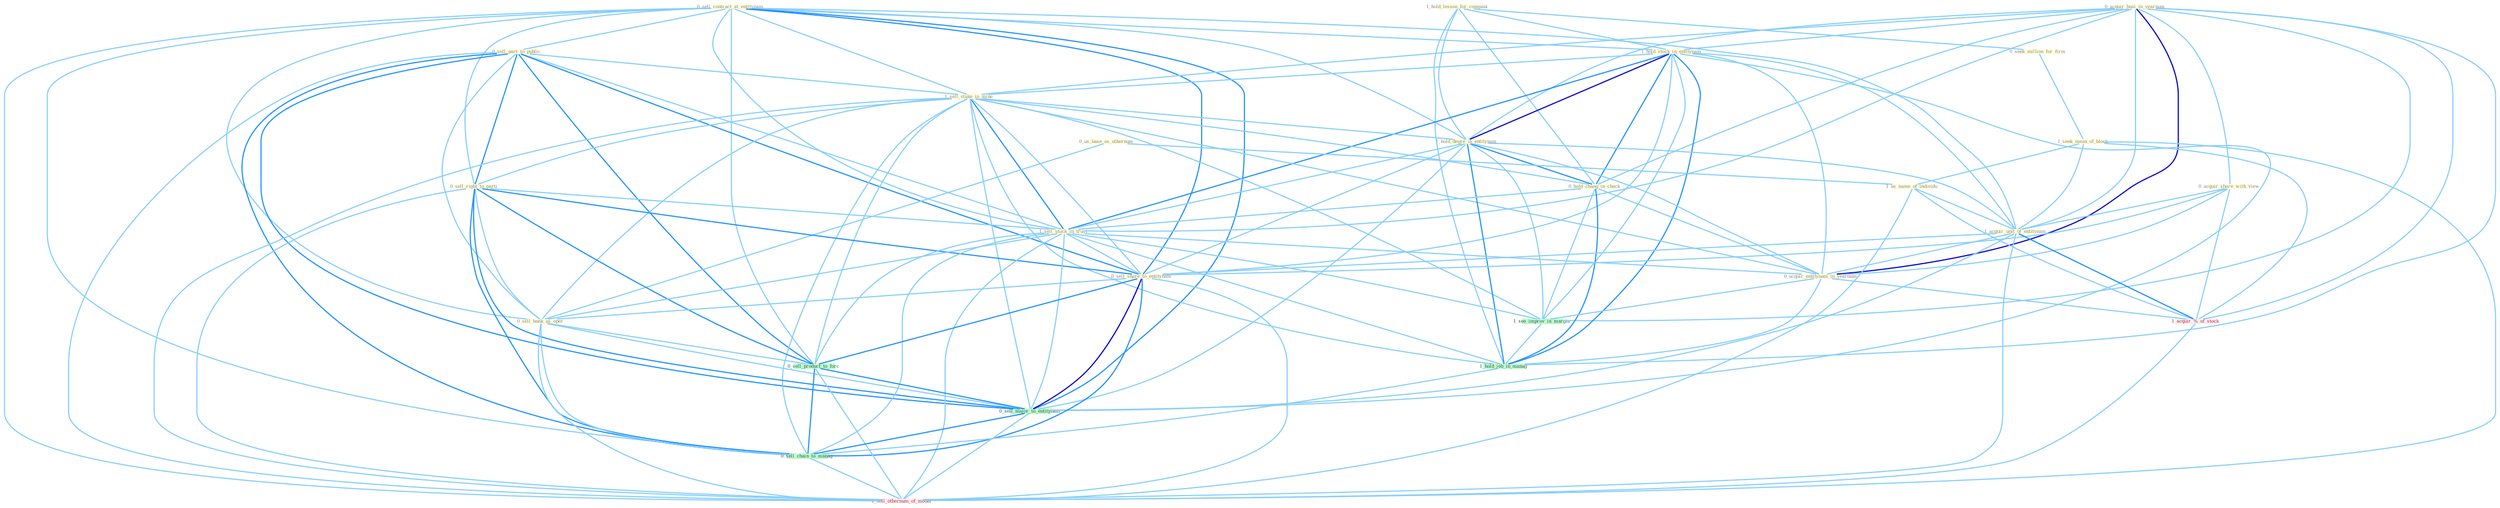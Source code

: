 Graph G{ 
    node
    [shape=polygon,style=filled,width=.5,height=.06,color="#BDFCC9",fixedsize=true,fontsize=4,
    fontcolor="#2f4f4f"];
    {node
    [color="#ffffe0", fontcolor="#8b7d6b"] "0_sell_contract_at_entitynam " "1_hold_lesson_for_compani " "0_acquir_busi_in_yearnum " "1_hold_stock_in_entitynam " "0_seek_million_for_firm " "0_sell_part_to_public " "1_sell_stake_in_mine " "1_hold_degre_in_entitynam " "0_hold_chang_in_check " "0_us_base_as_othernum " "0_acquir_share_with_view " "1_seek_mean_of_block " "1_us_name_of_individu " "0_sell_right_to_parti " "1_acquir_unit_of_entitynam " "1_sell_stock_in_trust " "0_acquir_entitynam_in_yearnum " "0_sell_share_to_entitynam " "0_sell_bank_as_oper "}
{node [color="#fff0f5", fontcolor="#b22222"] "1_acquir_%_of_stock " "1_sell_othernum_of_model "}
edge [color="#B0E2FF"];

	"0_sell_contract_at_entitynam " -- "1_hold_stock_in_entitynam " [w="1", color="#87cefa" ];
	"0_sell_contract_at_entitynam " -- "0_sell_part_to_public " [w="1", color="#87cefa" ];
	"0_sell_contract_at_entitynam " -- "1_sell_stake_in_mine " [w="1", color="#87cefa" ];
	"0_sell_contract_at_entitynam " -- "1_hold_degre_in_entitynam " [w="1", color="#87cefa" ];
	"0_sell_contract_at_entitynam " -- "0_sell_right_to_parti " [w="1", color="#87cefa" ];
	"0_sell_contract_at_entitynam " -- "1_acquir_unit_of_entitynam " [w="1", color="#87cefa" ];
	"0_sell_contract_at_entitynam " -- "1_sell_stock_in_trust " [w="1", color="#87cefa" ];
	"0_sell_contract_at_entitynam " -- "0_sell_share_to_entitynam " [w="2", color="#1e90ff" , len=0.8];
	"0_sell_contract_at_entitynam " -- "0_sell_bank_as_oper " [w="1", color="#87cefa" ];
	"0_sell_contract_at_entitynam " -- "0_sell_product_to_forc " [w="1", color="#87cefa" ];
	"0_sell_contract_at_entitynam " -- "0_sell_major_to_entitynam " [w="2", color="#1e90ff" , len=0.8];
	"0_sell_contract_at_entitynam " -- "0_sell_chain_to_manag " [w="1", color="#87cefa" ];
	"0_sell_contract_at_entitynam " -- "1_sell_othernum_of_model " [w="1", color="#87cefa" ];
	"1_hold_lesson_for_compani " -- "1_hold_stock_in_entitynam " [w="1", color="#87cefa" ];
	"1_hold_lesson_for_compani " -- "0_seek_million_for_firm " [w="1", color="#87cefa" ];
	"1_hold_lesson_for_compani " -- "1_hold_degre_in_entitynam " [w="1", color="#87cefa" ];
	"1_hold_lesson_for_compani " -- "0_hold_chang_in_check " [w="1", color="#87cefa" ];
	"1_hold_lesson_for_compani " -- "1_hold_job_in_manag " [w="1", color="#87cefa" ];
	"0_acquir_busi_in_yearnum " -- "1_hold_stock_in_entitynam " [w="1", color="#87cefa" ];
	"0_acquir_busi_in_yearnum " -- "1_sell_stake_in_mine " [w="1", color="#87cefa" ];
	"0_acquir_busi_in_yearnum " -- "1_hold_degre_in_entitynam " [w="1", color="#87cefa" ];
	"0_acquir_busi_in_yearnum " -- "0_hold_chang_in_check " [w="1", color="#87cefa" ];
	"0_acquir_busi_in_yearnum " -- "0_acquir_share_with_view " [w="1", color="#87cefa" ];
	"0_acquir_busi_in_yearnum " -- "1_acquir_unit_of_entitynam " [w="1", color="#87cefa" ];
	"0_acquir_busi_in_yearnum " -- "1_sell_stock_in_trust " [w="1", color="#87cefa" ];
	"0_acquir_busi_in_yearnum " -- "0_acquir_entitynam_in_yearnum " [w="3", color="#0000cd" , len=0.6];
	"0_acquir_busi_in_yearnum " -- "1_see_improv_in_margin " [w="1", color="#87cefa" ];
	"0_acquir_busi_in_yearnum " -- "1_acquir_%_of_stock " [w="1", color="#87cefa" ];
	"0_acquir_busi_in_yearnum " -- "1_hold_job_in_manag " [w="1", color="#87cefa" ];
	"1_hold_stock_in_entitynam " -- "1_sell_stake_in_mine " [w="1", color="#87cefa" ];
	"1_hold_stock_in_entitynam " -- "1_hold_degre_in_entitynam " [w="3", color="#0000cd" , len=0.6];
	"1_hold_stock_in_entitynam " -- "0_hold_chang_in_check " [w="2", color="#1e90ff" , len=0.8];
	"1_hold_stock_in_entitynam " -- "1_acquir_unit_of_entitynam " [w="1", color="#87cefa" ];
	"1_hold_stock_in_entitynam " -- "1_sell_stock_in_trust " [w="2", color="#1e90ff" , len=0.8];
	"1_hold_stock_in_entitynam " -- "0_acquir_entitynam_in_yearnum " [w="1", color="#87cefa" ];
	"1_hold_stock_in_entitynam " -- "0_sell_share_to_entitynam " [w="1", color="#87cefa" ];
	"1_hold_stock_in_entitynam " -- "1_see_improv_in_margin " [w="1", color="#87cefa" ];
	"1_hold_stock_in_entitynam " -- "1_hold_job_in_manag " [w="2", color="#1e90ff" , len=0.8];
	"1_hold_stock_in_entitynam " -- "0_sell_major_to_entitynam " [w="1", color="#87cefa" ];
	"0_seek_million_for_firm " -- "1_seek_mean_of_block " [w="1", color="#87cefa" ];
	"0_sell_part_to_public " -- "1_sell_stake_in_mine " [w="1", color="#87cefa" ];
	"0_sell_part_to_public " -- "0_sell_right_to_parti " [w="2", color="#1e90ff" , len=0.8];
	"0_sell_part_to_public " -- "1_sell_stock_in_trust " [w="1", color="#87cefa" ];
	"0_sell_part_to_public " -- "0_sell_share_to_entitynam " [w="2", color="#1e90ff" , len=0.8];
	"0_sell_part_to_public " -- "0_sell_bank_as_oper " [w="1", color="#87cefa" ];
	"0_sell_part_to_public " -- "0_sell_product_to_forc " [w="2", color="#1e90ff" , len=0.8];
	"0_sell_part_to_public " -- "0_sell_major_to_entitynam " [w="2", color="#1e90ff" , len=0.8];
	"0_sell_part_to_public " -- "0_sell_chain_to_manag " [w="2", color="#1e90ff" , len=0.8];
	"0_sell_part_to_public " -- "1_sell_othernum_of_model " [w="1", color="#87cefa" ];
	"1_sell_stake_in_mine " -- "1_hold_degre_in_entitynam " [w="1", color="#87cefa" ];
	"1_sell_stake_in_mine " -- "0_hold_chang_in_check " [w="1", color="#87cefa" ];
	"1_sell_stake_in_mine " -- "0_sell_right_to_parti " [w="1", color="#87cefa" ];
	"1_sell_stake_in_mine " -- "1_sell_stock_in_trust " [w="2", color="#1e90ff" , len=0.8];
	"1_sell_stake_in_mine " -- "0_acquir_entitynam_in_yearnum " [w="1", color="#87cefa" ];
	"1_sell_stake_in_mine " -- "0_sell_share_to_entitynam " [w="1", color="#87cefa" ];
	"1_sell_stake_in_mine " -- "0_sell_bank_as_oper " [w="1", color="#87cefa" ];
	"1_sell_stake_in_mine " -- "1_see_improv_in_margin " [w="1", color="#87cefa" ];
	"1_sell_stake_in_mine " -- "1_hold_job_in_manag " [w="1", color="#87cefa" ];
	"1_sell_stake_in_mine " -- "0_sell_product_to_forc " [w="1", color="#87cefa" ];
	"1_sell_stake_in_mine " -- "0_sell_major_to_entitynam " [w="1", color="#87cefa" ];
	"1_sell_stake_in_mine " -- "0_sell_chain_to_manag " [w="1", color="#87cefa" ];
	"1_sell_stake_in_mine " -- "1_sell_othernum_of_model " [w="1", color="#87cefa" ];
	"1_hold_degre_in_entitynam " -- "0_hold_chang_in_check " [w="2", color="#1e90ff" , len=0.8];
	"1_hold_degre_in_entitynam " -- "1_acquir_unit_of_entitynam " [w="1", color="#87cefa" ];
	"1_hold_degre_in_entitynam " -- "1_sell_stock_in_trust " [w="1", color="#87cefa" ];
	"1_hold_degre_in_entitynam " -- "0_acquir_entitynam_in_yearnum " [w="1", color="#87cefa" ];
	"1_hold_degre_in_entitynam " -- "0_sell_share_to_entitynam " [w="1", color="#87cefa" ];
	"1_hold_degre_in_entitynam " -- "1_see_improv_in_margin " [w="1", color="#87cefa" ];
	"1_hold_degre_in_entitynam " -- "1_hold_job_in_manag " [w="2", color="#1e90ff" , len=0.8];
	"1_hold_degre_in_entitynam " -- "0_sell_major_to_entitynam " [w="1", color="#87cefa" ];
	"0_hold_chang_in_check " -- "1_sell_stock_in_trust " [w="1", color="#87cefa" ];
	"0_hold_chang_in_check " -- "0_acquir_entitynam_in_yearnum " [w="1", color="#87cefa" ];
	"0_hold_chang_in_check " -- "1_see_improv_in_margin " [w="1", color="#87cefa" ];
	"0_hold_chang_in_check " -- "1_hold_job_in_manag " [w="2", color="#1e90ff" , len=0.8];
	"0_us_base_as_othernum " -- "1_us_name_of_individu " [w="1", color="#87cefa" ];
	"0_us_base_as_othernum " -- "0_sell_bank_as_oper " [w="1", color="#87cefa" ];
	"0_acquir_share_with_view " -- "1_acquir_unit_of_entitynam " [w="1", color="#87cefa" ];
	"0_acquir_share_with_view " -- "0_acquir_entitynam_in_yearnum " [w="1", color="#87cefa" ];
	"0_acquir_share_with_view " -- "0_sell_share_to_entitynam " [w="1", color="#87cefa" ];
	"0_acquir_share_with_view " -- "1_acquir_%_of_stock " [w="1", color="#87cefa" ];
	"1_seek_mean_of_block " -- "1_us_name_of_individu " [w="1", color="#87cefa" ];
	"1_seek_mean_of_block " -- "1_acquir_unit_of_entitynam " [w="1", color="#87cefa" ];
	"1_seek_mean_of_block " -- "1_acquir_%_of_stock " [w="1", color="#87cefa" ];
	"1_seek_mean_of_block " -- "1_sell_othernum_of_model " [w="1", color="#87cefa" ];
	"1_us_name_of_individu " -- "1_acquir_unit_of_entitynam " [w="1", color="#87cefa" ];
	"1_us_name_of_individu " -- "1_acquir_%_of_stock " [w="1", color="#87cefa" ];
	"1_us_name_of_individu " -- "1_sell_othernum_of_model " [w="1", color="#87cefa" ];
	"0_sell_right_to_parti " -- "1_sell_stock_in_trust " [w="1", color="#87cefa" ];
	"0_sell_right_to_parti " -- "0_sell_share_to_entitynam " [w="2", color="#1e90ff" , len=0.8];
	"0_sell_right_to_parti " -- "0_sell_bank_as_oper " [w="1", color="#87cefa" ];
	"0_sell_right_to_parti " -- "0_sell_product_to_forc " [w="2", color="#1e90ff" , len=0.8];
	"0_sell_right_to_parti " -- "0_sell_major_to_entitynam " [w="2", color="#1e90ff" , len=0.8];
	"0_sell_right_to_parti " -- "0_sell_chain_to_manag " [w="2", color="#1e90ff" , len=0.8];
	"0_sell_right_to_parti " -- "1_sell_othernum_of_model " [w="1", color="#87cefa" ];
	"1_acquir_unit_of_entitynam " -- "0_acquir_entitynam_in_yearnum " [w="1", color="#87cefa" ];
	"1_acquir_unit_of_entitynam " -- "0_sell_share_to_entitynam " [w="1", color="#87cefa" ];
	"1_acquir_unit_of_entitynam " -- "1_acquir_%_of_stock " [w="2", color="#1e90ff" , len=0.8];
	"1_acquir_unit_of_entitynam " -- "0_sell_major_to_entitynam " [w="1", color="#87cefa" ];
	"1_acquir_unit_of_entitynam " -- "1_sell_othernum_of_model " [w="1", color="#87cefa" ];
	"1_sell_stock_in_trust " -- "0_acquir_entitynam_in_yearnum " [w="1", color="#87cefa" ];
	"1_sell_stock_in_trust " -- "0_sell_share_to_entitynam " [w="1", color="#87cefa" ];
	"1_sell_stock_in_trust " -- "0_sell_bank_as_oper " [w="1", color="#87cefa" ];
	"1_sell_stock_in_trust " -- "1_see_improv_in_margin " [w="1", color="#87cefa" ];
	"1_sell_stock_in_trust " -- "1_hold_job_in_manag " [w="1", color="#87cefa" ];
	"1_sell_stock_in_trust " -- "0_sell_product_to_forc " [w="1", color="#87cefa" ];
	"1_sell_stock_in_trust " -- "0_sell_major_to_entitynam " [w="1", color="#87cefa" ];
	"1_sell_stock_in_trust " -- "0_sell_chain_to_manag " [w="1", color="#87cefa" ];
	"1_sell_stock_in_trust " -- "1_sell_othernum_of_model " [w="1", color="#87cefa" ];
	"0_acquir_entitynam_in_yearnum " -- "1_see_improv_in_margin " [w="1", color="#87cefa" ];
	"0_acquir_entitynam_in_yearnum " -- "1_acquir_%_of_stock " [w="1", color="#87cefa" ];
	"0_acquir_entitynam_in_yearnum " -- "1_hold_job_in_manag " [w="1", color="#87cefa" ];
	"0_sell_share_to_entitynam " -- "0_sell_bank_as_oper " [w="1", color="#87cefa" ];
	"0_sell_share_to_entitynam " -- "0_sell_product_to_forc " [w="2", color="#1e90ff" , len=0.8];
	"0_sell_share_to_entitynam " -- "0_sell_major_to_entitynam " [w="3", color="#0000cd" , len=0.6];
	"0_sell_share_to_entitynam " -- "0_sell_chain_to_manag " [w="2", color="#1e90ff" , len=0.8];
	"0_sell_share_to_entitynam " -- "1_sell_othernum_of_model " [w="1", color="#87cefa" ];
	"0_sell_bank_as_oper " -- "0_sell_product_to_forc " [w="1", color="#87cefa" ];
	"0_sell_bank_as_oper " -- "0_sell_major_to_entitynam " [w="1", color="#87cefa" ];
	"0_sell_bank_as_oper " -- "0_sell_chain_to_manag " [w="1", color="#87cefa" ];
	"0_sell_bank_as_oper " -- "1_sell_othernum_of_model " [w="1", color="#87cefa" ];
	"1_see_improv_in_margin " -- "1_hold_job_in_manag " [w="1", color="#87cefa" ];
	"1_acquir_%_of_stock " -- "1_sell_othernum_of_model " [w="1", color="#87cefa" ];
	"1_hold_job_in_manag " -- "0_sell_chain_to_manag " [w="1", color="#87cefa" ];
	"0_sell_product_to_forc " -- "0_sell_major_to_entitynam " [w="2", color="#1e90ff" , len=0.8];
	"0_sell_product_to_forc " -- "0_sell_chain_to_manag " [w="2", color="#1e90ff" , len=0.8];
	"0_sell_product_to_forc " -- "1_sell_othernum_of_model " [w="1", color="#87cefa" ];
	"0_sell_major_to_entitynam " -- "0_sell_chain_to_manag " [w="2", color="#1e90ff" , len=0.8];
	"0_sell_major_to_entitynam " -- "1_sell_othernum_of_model " [w="1", color="#87cefa" ];
	"0_sell_chain_to_manag " -- "1_sell_othernum_of_model " [w="1", color="#87cefa" ];
}